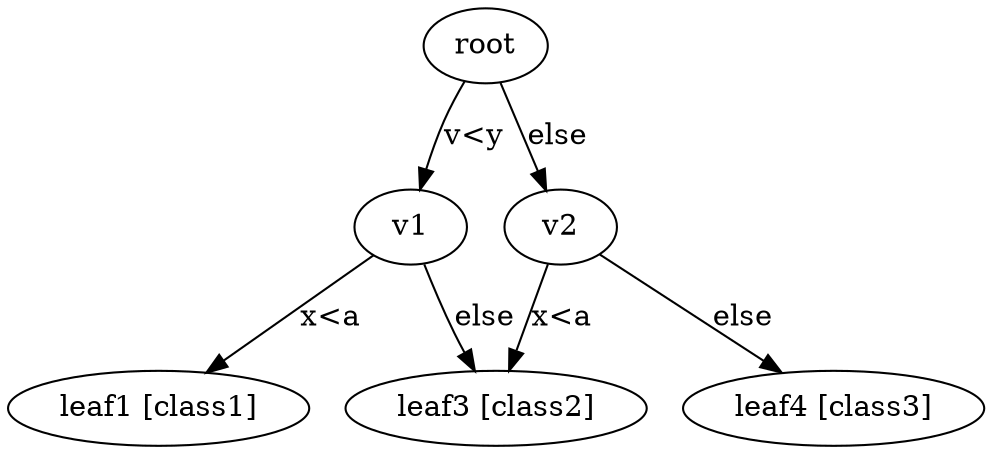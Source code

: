 digraph {
     root -> v1 [label="v<y"];
     v1 -> leaf1 [label="x<a"];
     v2 -> leaf3 [label="x<a"];
     root -> v2 [label="else"];
     v1 -> leaf3 [label="else"];
     v2 -> leaf4 [label="else"];
     root [label="root"];
     v1 [label="v1"];
     v2 [label="v2"];
     leaf1 [label="leaf1 [class1]"];
     leaf3 [label="leaf3 [class2]"];
     leaf4 [label="leaf4 [class3]"];
}
